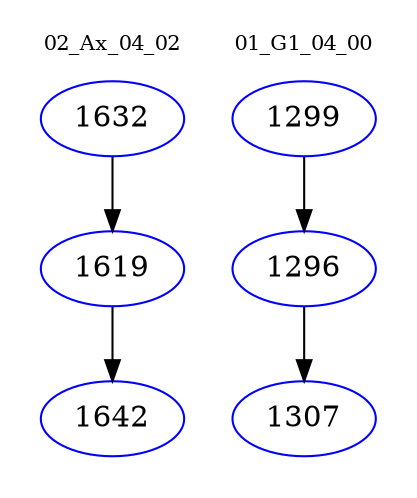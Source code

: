 digraph{
subgraph cluster_0 {
color = white
label = "02_Ax_04_02";
fontsize=10;
T0_1632 [label="1632", color="blue"]
T0_1632 -> T0_1619 [color="black"]
T0_1619 [label="1619", color="blue"]
T0_1619 -> T0_1642 [color="black"]
T0_1642 [label="1642", color="blue"]
}
subgraph cluster_1 {
color = white
label = "01_G1_04_00";
fontsize=10;
T1_1299 [label="1299", color="blue"]
T1_1299 -> T1_1296 [color="black"]
T1_1296 [label="1296", color="blue"]
T1_1296 -> T1_1307 [color="black"]
T1_1307 [label="1307", color="blue"]
}
}

